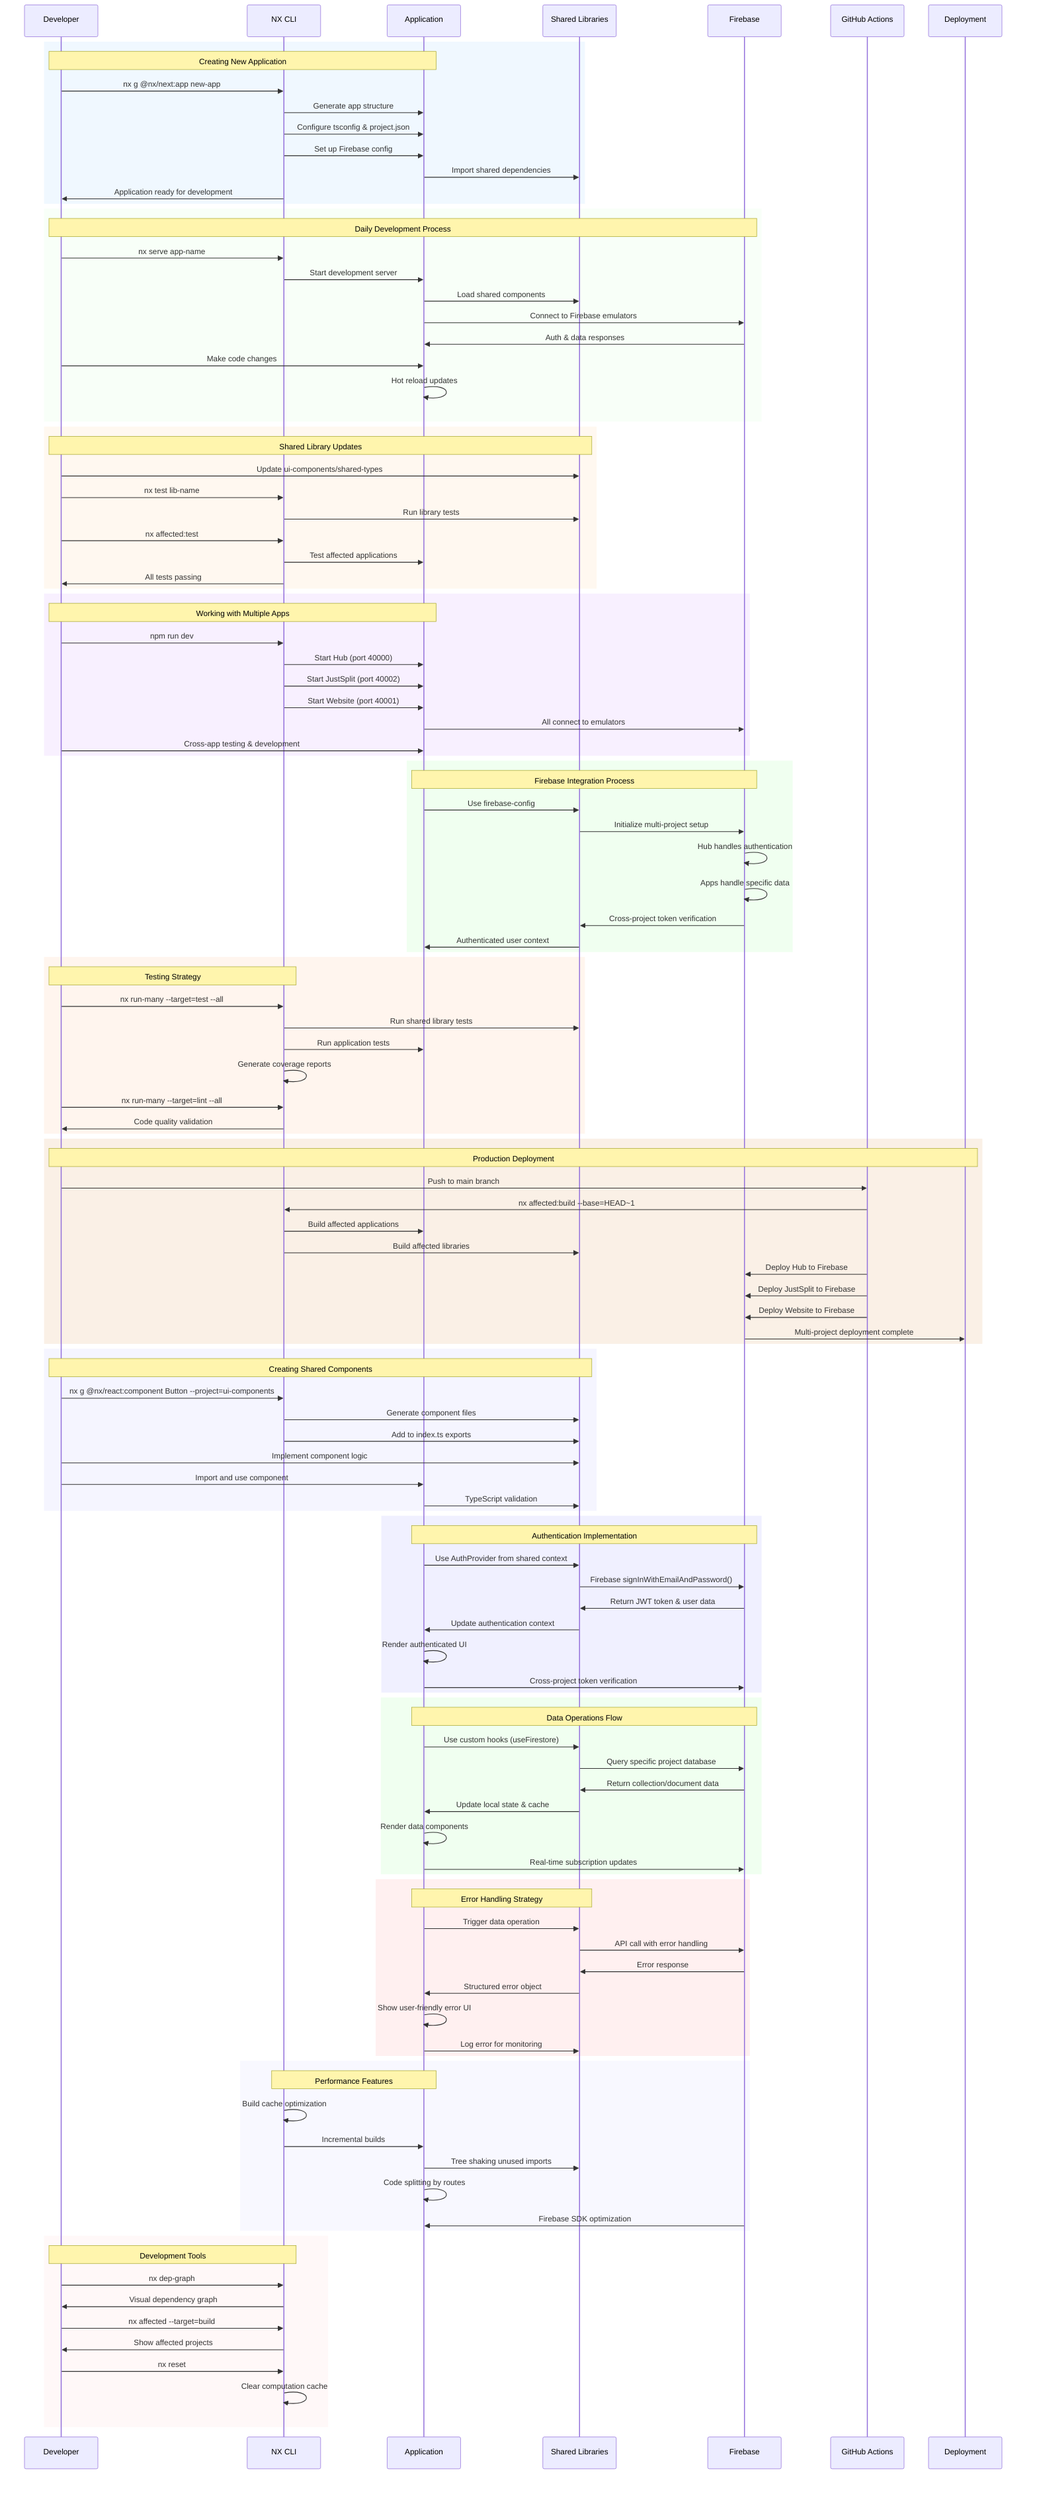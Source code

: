 sequenceDiagram
    participant D as Developer
    participant NX as NX CLI
    participant APP as Application
    participant LIBS as Shared Libraries
    participant FB as Firebase
    participant GHA as GitHub Actions
    participant DEPLOY as Deployment
    
    %% New Application Creation
    rect rgb(240, 248, 255)
    note over D,APP: Creating New Application
    D->>NX: nx g @nx/next:app new-app
    NX->>APP: Generate app structure
    NX->>APP: Configure tsconfig & project.json
    NX->>APP: Set up Firebase config
    APP->>LIBS: Import shared dependencies
    NX->>D: Application ready for development
    end
    
    %% Daily Development Workflow
    rect rgb(248, 255, 248)
    note over D,FB: Daily Development Process
    D->>NX: nx serve app-name
    NX->>APP: Start development server
    APP->>LIBS: Load shared components
    APP->>FB: Connect to Firebase emulators
    FB->>APP: Auth & data responses
    D->>APP: Make code changes
    APP->>APP: Hot reload updates
    end
    
    %% Shared Library Development
    rect rgb(255, 248, 240)
    note over D,LIBS: Shared Library Updates
    D->>LIBS: Update ui-components/shared-types
    D->>NX: nx test lib-name
    NX->>LIBS: Run library tests
    D->>NX: nx affected:test
    NX->>APP: Test affected applications
    NX->>D: All tests passing
    end
    
    %% Multi-Application Development
    rect rgb(248, 240, 255)
    note over D,APP: Working with Multiple Apps
    D->>NX: npm run dev
    NX->>APP: Start Hub (port 40000)
    NX->>APP: Start JustSplit (port 40002)
    NX->>APP: Start Website (port 40001)
    APP->>FB: All connect to emulators
    D->>APP: Cross-app testing & development
    end
    
    %% Firebase Integration
    rect rgb(240, 255, 240)
    note over APP,FB: Firebase Integration Process
    APP->>LIBS: Use firebase-config
    LIBS->>FB: Initialize multi-project setup
    FB->>FB: Hub handles authentication
    FB->>FB: Apps handle specific data
    FB->>LIBS: Cross-project token verification
    LIBS->>APP: Authenticated user context
    end
    
    %% Testing & Quality Assurance
    rect rgb(255, 245, 238)
    note over D,NX: Testing Strategy
    D->>NX: nx run-many --target=test --all
    NX->>LIBS: Run shared library tests
    NX->>APP: Run application tests
    NX->>NX: Generate coverage reports
    D->>NX: nx run-many --target=lint --all
    NX->>D: Code quality validation
    end
    
    %% Build & Deployment Process
    rect rgb(250, 240, 230)
    note over D,DEPLOY: Production Deployment
    D->>GHA: Push to main branch
    GHA->>NX: nx affected:build --base=HEAD~1
    NX->>APP: Build affected applications
    NX->>LIBS: Build affected libraries
    GHA->>FB: Deploy Hub to Firebase
    GHA->>FB: Deploy JustSplit to Firebase
    GHA->>FB: Deploy Website to Firebase
    FB->>DEPLOY: Multi-project deployment complete
    end
    
    %% Component Creation
    rect rgb(245, 245, 255)
    note over D,LIBS: Creating Shared Components
    D->>NX: nx g @nx/react:component Button --project=ui-components
    NX->>LIBS: Generate component files
    NX->>LIBS: Add to index.ts exports
    D->>LIBS: Implement component logic
    D->>APP: Import and use component
    APP->>LIBS: TypeScript validation
    end
    
    %% Authentication Flow Detail
    rect rgb(240, 240, 255)
    note over APP,FB: Authentication Implementation
    APP->>LIBS: Use AuthProvider from shared context
    LIBS->>FB: Firebase signInWithEmailAndPassword()
    FB->>LIBS: Return JWT token & user data
    LIBS->>APP: Update authentication context
    APP->>APP: Render authenticated UI
    APP->>FB: Cross-project token verification
    end
    
    %% Data Operations Detail
    rect rgb(240, 255, 240)
    note over APP,FB: Data Operations Flow
    APP->>LIBS: Use custom hooks (useFirestore)
    LIBS->>FB: Query specific project database
    FB->>LIBS: Return collection/document data
    LIBS->>APP: Update local state & cache
    APP->>APP: Render data components
    APP->>FB: Real-time subscription updates
    end
    
    %% Error Handling & Recovery
    rect rgb(255, 240, 240)
    note over APP,LIBS: Error Handling Strategy
    APP->>LIBS: Trigger data operation
    LIBS->>FB: API call with error handling
    FB->>LIBS: Error response
    LIBS->>APP: Structured error object
    APP->>APP: Show user-friendly error UI
    APP->>LIBS: Log error for monitoring
    end
    
    %% Performance Optimization
    rect rgb(248, 248, 255)
    note over NX,APP: Performance Features
    NX->>NX: Build cache optimization
    NX->>APP: Incremental builds
    APP->>LIBS: Tree shaking unused imports
    APP->>APP: Code splitting by routes
    FB->>APP: Firebase SDK optimization
    end
    
    %% Development Tools Integration
    rect rgb(255, 248, 248)
    note over D,NX: Development Tools
    D->>NX: nx dep-graph
    NX->>D: Visual dependency graph
    D->>NX: nx affected --target=build
    NX->>D: Show affected projects
    D->>NX: nx reset
    NX->>NX: Clear computation cache
    end